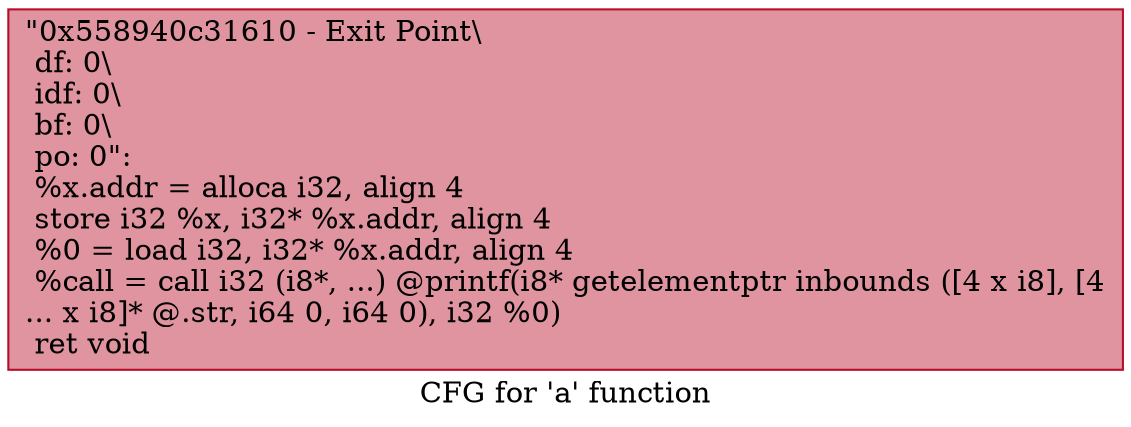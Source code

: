 digraph "CFG for 'a' function" {
	label="CFG for 'a' function";

	Node0x558940c31610 [shape=record,color="#b70d28ff", style=filled, fillcolor="#b70d2870",label="{\"0x558940c31610 - Exit Point\\\l df: 0\\\l idf: 0\\\l bf: 0\\\l po: 0\":\l  %x.addr = alloca i32, align 4\l  store i32 %x, i32* %x.addr, align 4\l  %0 = load i32, i32* %x.addr, align 4\l  %call = call i32 (i8*, ...) @printf(i8* getelementptr inbounds ([4 x i8], [4\l... x i8]* @.str, i64 0, i64 0), i32 %0)\l  ret void\l}"];
}
